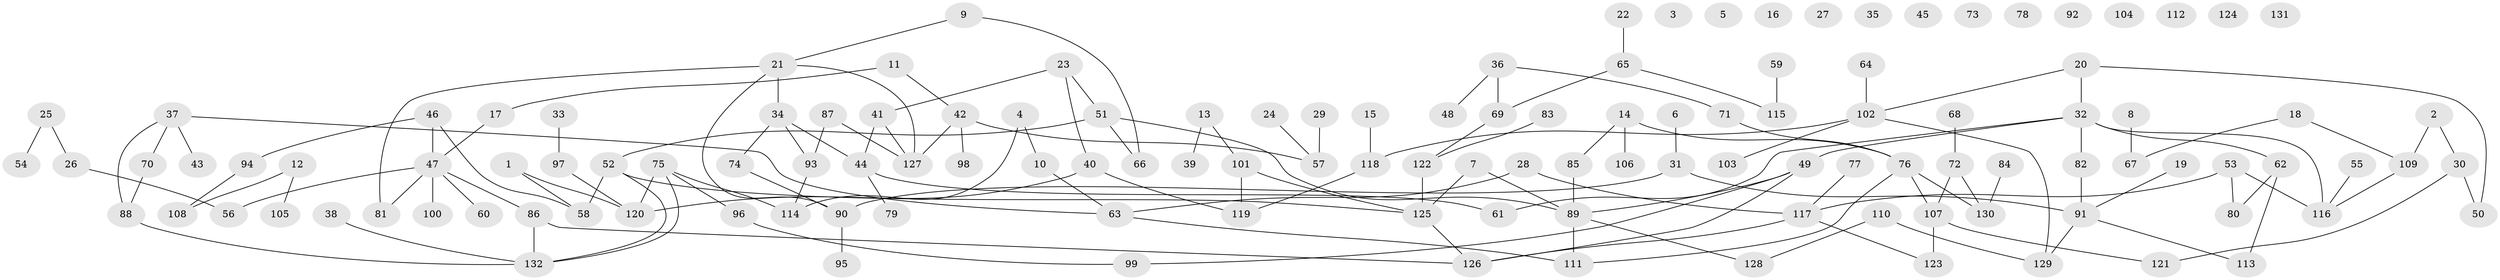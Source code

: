 // Generated by graph-tools (version 1.1) at 2025/49/03/09/25 03:49:06]
// undirected, 132 vertices, 151 edges
graph export_dot {
graph [start="1"]
  node [color=gray90,style=filled];
  1;
  2;
  3;
  4;
  5;
  6;
  7;
  8;
  9;
  10;
  11;
  12;
  13;
  14;
  15;
  16;
  17;
  18;
  19;
  20;
  21;
  22;
  23;
  24;
  25;
  26;
  27;
  28;
  29;
  30;
  31;
  32;
  33;
  34;
  35;
  36;
  37;
  38;
  39;
  40;
  41;
  42;
  43;
  44;
  45;
  46;
  47;
  48;
  49;
  50;
  51;
  52;
  53;
  54;
  55;
  56;
  57;
  58;
  59;
  60;
  61;
  62;
  63;
  64;
  65;
  66;
  67;
  68;
  69;
  70;
  71;
  72;
  73;
  74;
  75;
  76;
  77;
  78;
  79;
  80;
  81;
  82;
  83;
  84;
  85;
  86;
  87;
  88;
  89;
  90;
  91;
  92;
  93;
  94;
  95;
  96;
  97;
  98;
  99;
  100;
  101;
  102;
  103;
  104;
  105;
  106;
  107;
  108;
  109;
  110;
  111;
  112;
  113;
  114;
  115;
  116;
  117;
  118;
  119;
  120;
  121;
  122;
  123;
  124;
  125;
  126;
  127;
  128;
  129;
  130;
  131;
  132;
  1 -- 58;
  1 -- 120;
  2 -- 30;
  2 -- 109;
  4 -- 10;
  4 -- 114;
  6 -- 31;
  7 -- 89;
  7 -- 125;
  8 -- 67;
  9 -- 21;
  9 -- 66;
  10 -- 63;
  11 -- 17;
  11 -- 42;
  12 -- 105;
  12 -- 108;
  13 -- 39;
  13 -- 101;
  14 -- 76;
  14 -- 85;
  14 -- 106;
  15 -- 118;
  17 -- 47;
  18 -- 67;
  18 -- 109;
  19 -- 91;
  20 -- 32;
  20 -- 50;
  20 -- 102;
  21 -- 34;
  21 -- 81;
  21 -- 90;
  21 -- 127;
  22 -- 65;
  23 -- 40;
  23 -- 41;
  23 -- 51;
  24 -- 57;
  25 -- 26;
  25 -- 54;
  26 -- 56;
  28 -- 63;
  28 -- 117;
  29 -- 57;
  30 -- 50;
  30 -- 121;
  31 -- 90;
  31 -- 91;
  32 -- 49;
  32 -- 61;
  32 -- 62;
  32 -- 82;
  32 -- 116;
  33 -- 97;
  34 -- 44;
  34 -- 74;
  34 -- 93;
  36 -- 48;
  36 -- 69;
  36 -- 71;
  37 -- 43;
  37 -- 63;
  37 -- 70;
  37 -- 88;
  38 -- 132;
  40 -- 119;
  40 -- 120;
  41 -- 44;
  41 -- 127;
  42 -- 57;
  42 -- 98;
  42 -- 127;
  44 -- 61;
  44 -- 79;
  46 -- 47;
  46 -- 58;
  46 -- 94;
  47 -- 56;
  47 -- 60;
  47 -- 81;
  47 -- 86;
  47 -- 100;
  49 -- 89;
  49 -- 99;
  49 -- 126;
  51 -- 52;
  51 -- 66;
  51 -- 89;
  52 -- 58;
  52 -- 125;
  52 -- 132;
  53 -- 80;
  53 -- 116;
  53 -- 117;
  55 -- 116;
  59 -- 115;
  62 -- 80;
  62 -- 113;
  63 -- 111;
  64 -- 102;
  65 -- 69;
  65 -- 115;
  68 -- 72;
  69 -- 122;
  70 -- 88;
  71 -- 76;
  72 -- 107;
  72 -- 130;
  74 -- 90;
  75 -- 96;
  75 -- 114;
  75 -- 120;
  75 -- 132;
  76 -- 107;
  76 -- 111;
  76 -- 130;
  77 -- 117;
  82 -- 91;
  83 -- 122;
  84 -- 130;
  85 -- 89;
  86 -- 126;
  86 -- 132;
  87 -- 93;
  87 -- 127;
  88 -- 132;
  89 -- 111;
  89 -- 128;
  90 -- 95;
  91 -- 113;
  91 -- 129;
  93 -- 114;
  94 -- 108;
  96 -- 99;
  97 -- 120;
  101 -- 119;
  101 -- 125;
  102 -- 103;
  102 -- 118;
  102 -- 129;
  107 -- 121;
  107 -- 123;
  109 -- 116;
  110 -- 128;
  110 -- 129;
  117 -- 123;
  117 -- 126;
  118 -- 119;
  122 -- 125;
  125 -- 126;
}
